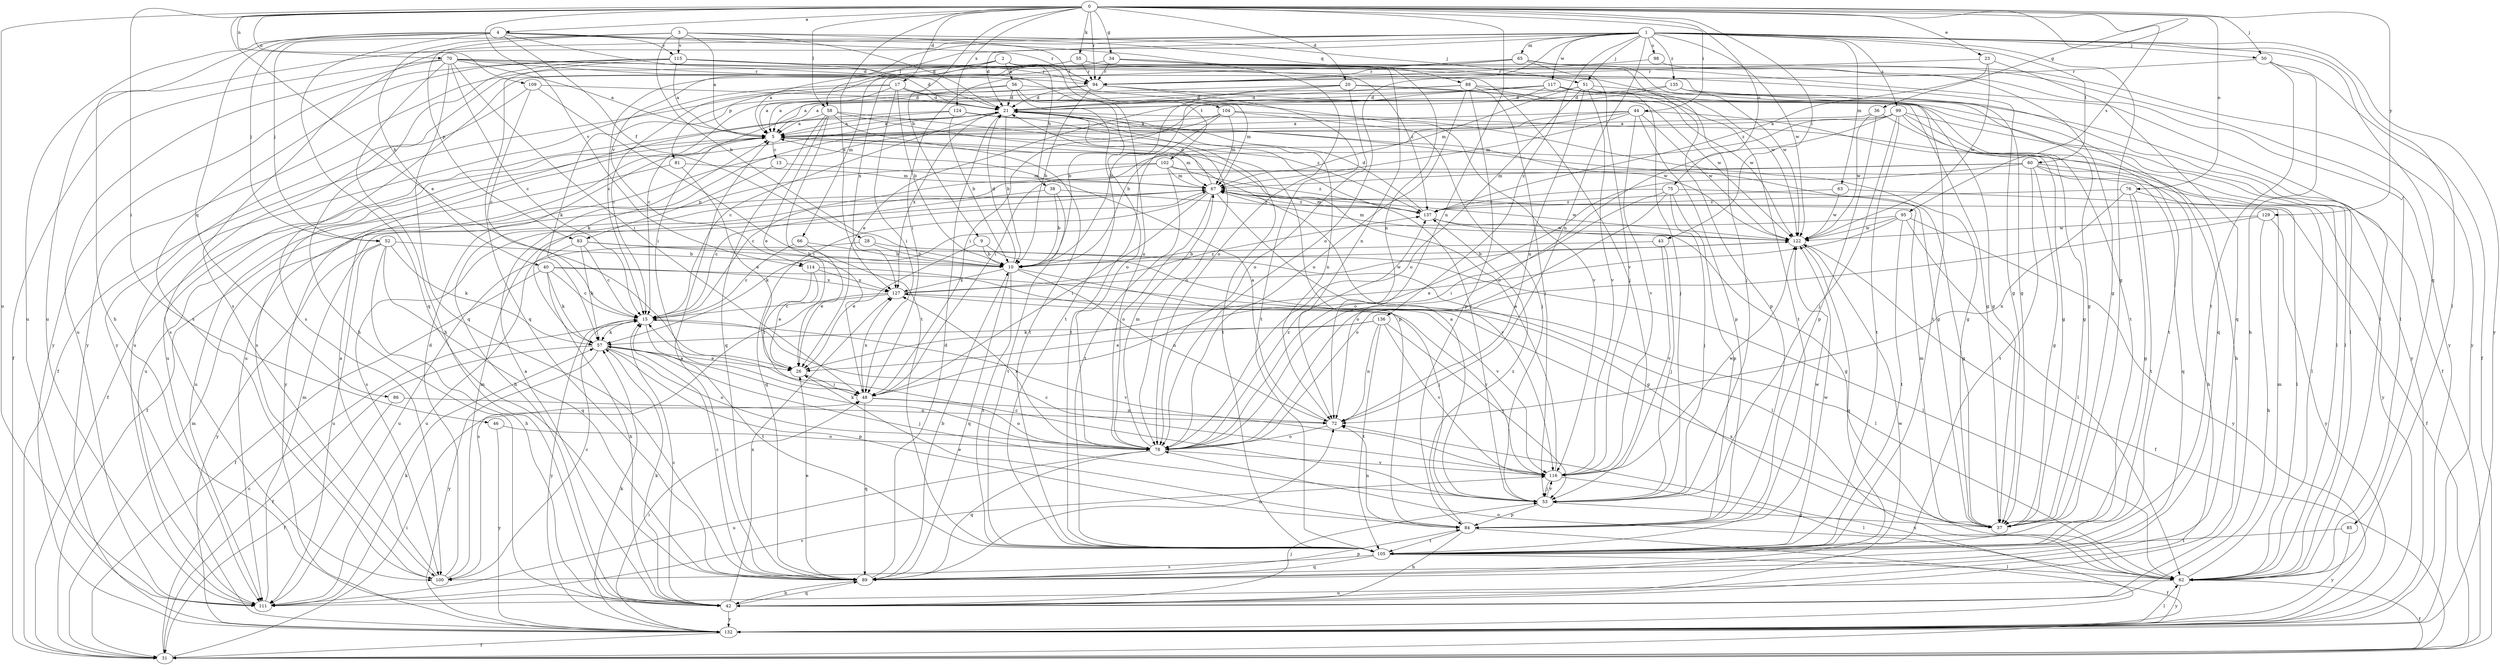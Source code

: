 strict digraph  {
0;
1;
2;
3;
4;
5;
9;
10;
13;
15;
17;
20;
21;
23;
26;
28;
31;
34;
36;
37;
38;
40;
42;
43;
44;
46;
48;
50;
51;
52;
53;
55;
56;
57;
58;
60;
62;
63;
65;
66;
67;
70;
72;
75;
76;
78;
81;
83;
84;
85;
86;
88;
89;
94;
95;
98;
99;
100;
102;
104;
105;
109;
111;
114;
115;
116;
117;
122;
124;
127;
129;
132;
135;
136;
137;
0 -> 4  [label=a];
0 -> 9  [label=b];
0 -> 17  [label=d];
0 -> 20  [label=d];
0 -> 23  [label=e];
0 -> 26  [label=e];
0 -> 34  [label=g];
0 -> 36  [label=g];
0 -> 43  [label=i];
0 -> 44  [label=i];
0 -> 46  [label=i];
0 -> 50  [label=j];
0 -> 55  [label=k];
0 -> 58  [label=l];
0 -> 70  [label=n];
0 -> 72  [label=n];
0 -> 75  [label=o];
0 -> 76  [label=o];
0 -> 94  [label=r];
0 -> 95  [label=s];
0 -> 109  [label=u];
0 -> 111  [label=u];
0 -> 114  [label=v];
0 -> 124  [label=x];
0 -> 127  [label=x];
0 -> 129  [label=y];
1 -> 21  [label=d];
1 -> 37  [label=g];
1 -> 50  [label=j];
1 -> 51  [label=j];
1 -> 58  [label=l];
1 -> 60  [label=l];
1 -> 62  [label=l];
1 -> 63  [label=m];
1 -> 65  [label=m];
1 -> 72  [label=n];
1 -> 78  [label=o];
1 -> 85  [label=q];
1 -> 98  [label=s];
1 -> 99  [label=s];
1 -> 100  [label=s];
1 -> 111  [label=u];
1 -> 114  [label=v];
1 -> 117  [label=w];
1 -> 122  [label=w];
1 -> 132  [label=y];
1 -> 135  [label=z];
1 -> 136  [label=z];
2 -> 38  [label=h];
2 -> 56  [label=k];
2 -> 62  [label=l];
2 -> 66  [label=m];
2 -> 81  [label=p];
2 -> 102  [label=t];
2 -> 132  [label=y];
3 -> 5  [label=a];
3 -> 10  [label=b];
3 -> 21  [label=d];
3 -> 40  [label=h];
3 -> 51  [label=j];
3 -> 52  [label=j];
3 -> 83  [label=p];
3 -> 104  [label=t];
3 -> 115  [label=v];
4 -> 21  [label=d];
4 -> 28  [label=f];
4 -> 42  [label=h];
4 -> 52  [label=j];
4 -> 72  [label=n];
4 -> 86  [label=q];
4 -> 88  [label=q];
4 -> 89  [label=q];
4 -> 94  [label=r];
4 -> 111  [label=u];
4 -> 115  [label=v];
5 -> 13  [label=c];
5 -> 31  [label=f];
5 -> 67  [label=m];
5 -> 111  [label=u];
5 -> 132  [label=y];
9 -> 10  [label=b];
9 -> 26  [label=e];
9 -> 37  [label=g];
10 -> 21  [label=d];
10 -> 72  [label=n];
10 -> 89  [label=q];
10 -> 105  [label=t];
10 -> 116  [label=v];
10 -> 127  [label=x];
13 -> 67  [label=m];
13 -> 83  [label=p];
15 -> 57  [label=k];
15 -> 105  [label=t];
15 -> 116  [label=v];
15 -> 132  [label=y];
17 -> 5  [label=a];
17 -> 10  [label=b];
17 -> 15  [label=c];
17 -> 21  [label=d];
17 -> 37  [label=g];
17 -> 48  [label=i];
17 -> 67  [label=m];
17 -> 111  [label=u];
20 -> 10  [label=b];
20 -> 15  [label=c];
20 -> 21  [label=d];
20 -> 78  [label=o];
20 -> 105  [label=t];
20 -> 122  [label=w];
21 -> 5  [label=a];
21 -> 10  [label=b];
21 -> 15  [label=c];
21 -> 37  [label=g];
21 -> 72  [label=n];
21 -> 78  [label=o];
21 -> 105  [label=t];
21 -> 111  [label=u];
21 -> 122  [label=w];
21 -> 127  [label=x];
23 -> 89  [label=q];
23 -> 94  [label=r];
23 -> 122  [label=w];
23 -> 137  [label=z];
26 -> 48  [label=i];
28 -> 10  [label=b];
28 -> 62  [label=l];
28 -> 111  [label=u];
31 -> 15  [label=c];
31 -> 48  [label=i];
31 -> 67  [label=m];
34 -> 15  [label=c];
34 -> 53  [label=j];
34 -> 78  [label=o];
34 -> 94  [label=r];
34 -> 100  [label=s];
34 -> 132  [label=y];
36 -> 5  [label=a];
36 -> 84  [label=p];
36 -> 105  [label=t];
36 -> 122  [label=w];
37 -> 67  [label=m];
38 -> 10  [label=b];
38 -> 15  [label=c];
38 -> 105  [label=t];
38 -> 137  [label=z];
40 -> 15  [label=c];
40 -> 31  [label=f];
40 -> 42  [label=h];
40 -> 57  [label=k];
40 -> 62  [label=l];
40 -> 127  [label=x];
42 -> 5  [label=a];
42 -> 15  [label=c];
42 -> 53  [label=j];
42 -> 57  [label=k];
42 -> 89  [label=q];
42 -> 122  [label=w];
42 -> 127  [label=x];
42 -> 132  [label=y];
43 -> 10  [label=b];
43 -> 53  [label=j];
43 -> 116  [label=v];
44 -> 5  [label=a];
44 -> 10  [label=b];
44 -> 37  [label=g];
44 -> 67  [label=m];
44 -> 84  [label=p];
44 -> 111  [label=u];
44 -> 116  [label=v];
44 -> 122  [label=w];
46 -> 78  [label=o];
46 -> 132  [label=y];
48 -> 72  [label=n];
48 -> 78  [label=o];
48 -> 89  [label=q];
48 -> 127  [label=x];
50 -> 31  [label=f];
50 -> 42  [label=h];
50 -> 94  [label=r];
50 -> 105  [label=t];
51 -> 21  [label=d];
51 -> 62  [label=l];
51 -> 67  [label=m];
51 -> 72  [label=n];
51 -> 78  [label=o];
51 -> 84  [label=p];
51 -> 116  [label=v];
52 -> 10  [label=b];
52 -> 42  [label=h];
52 -> 57  [label=k];
52 -> 89  [label=q];
52 -> 111  [label=u];
52 -> 132  [label=y];
53 -> 5  [label=a];
53 -> 15  [label=c];
53 -> 37  [label=g];
53 -> 84  [label=p];
53 -> 116  [label=v];
55 -> 5  [label=a];
55 -> 62  [label=l];
55 -> 72  [label=n];
55 -> 94  [label=r];
55 -> 132  [label=y];
56 -> 5  [label=a];
56 -> 21  [label=d];
56 -> 31  [label=f];
56 -> 78  [label=o];
56 -> 105  [label=t];
56 -> 116  [label=v];
57 -> 26  [label=e];
57 -> 31  [label=f];
57 -> 53  [label=j];
57 -> 78  [label=o];
57 -> 84  [label=p];
57 -> 132  [label=y];
58 -> 5  [label=a];
58 -> 26  [label=e];
58 -> 48  [label=i];
58 -> 84  [label=p];
58 -> 89  [label=q];
58 -> 105  [label=t];
58 -> 137  [label=z];
60 -> 15  [label=c];
60 -> 37  [label=g];
60 -> 42  [label=h];
60 -> 67  [label=m];
60 -> 78  [label=o];
60 -> 89  [label=q];
60 -> 105  [label=t];
60 -> 132  [label=y];
62 -> 31  [label=f];
62 -> 67  [label=m];
62 -> 78  [label=o];
62 -> 111  [label=u];
62 -> 127  [label=x];
62 -> 132  [label=y];
63 -> 31  [label=f];
63 -> 122  [label=w];
63 -> 137  [label=z];
65 -> 48  [label=i];
65 -> 94  [label=r];
65 -> 116  [label=v];
65 -> 122  [label=w];
65 -> 127  [label=x];
65 -> 132  [label=y];
66 -> 10  [label=b];
66 -> 15  [label=c];
66 -> 26  [label=e];
67 -> 21  [label=d];
67 -> 48  [label=i];
67 -> 78  [label=o];
67 -> 89  [label=q];
67 -> 100  [label=s];
67 -> 116  [label=v];
67 -> 122  [label=w];
67 -> 137  [label=z];
70 -> 5  [label=a];
70 -> 15  [label=c];
70 -> 21  [label=d];
70 -> 31  [label=f];
70 -> 37  [label=g];
70 -> 42  [label=h];
70 -> 48  [label=i];
70 -> 53  [label=j];
70 -> 89  [label=q];
70 -> 94  [label=r];
70 -> 111  [label=u];
72 -> 5  [label=a];
72 -> 78  [label=o];
75 -> 37  [label=g];
75 -> 48  [label=i];
75 -> 53  [label=j];
75 -> 78  [label=o];
75 -> 84  [label=p];
75 -> 137  [label=z];
76 -> 37  [label=g];
76 -> 62  [label=l];
76 -> 72  [label=n];
76 -> 105  [label=t];
76 -> 137  [label=z];
78 -> 57  [label=k];
78 -> 67  [label=m];
78 -> 89  [label=q];
78 -> 111  [label=u];
78 -> 116  [label=v];
78 -> 127  [label=x];
78 -> 137  [label=z];
81 -> 26  [label=e];
81 -> 67  [label=m];
81 -> 111  [label=u];
83 -> 10  [label=b];
83 -> 15  [label=c];
83 -> 57  [label=k];
83 -> 62  [label=l];
83 -> 111  [label=u];
84 -> 26  [label=e];
84 -> 31  [label=f];
84 -> 42  [label=h];
84 -> 72  [label=n];
84 -> 105  [label=t];
84 -> 122  [label=w];
84 -> 137  [label=z];
85 -> 105  [label=t];
85 -> 132  [label=y];
86 -> 31  [label=f];
86 -> 72  [label=n];
88 -> 21  [label=d];
88 -> 37  [label=g];
88 -> 48  [label=i];
88 -> 53  [label=j];
88 -> 78  [label=o];
88 -> 84  [label=p];
88 -> 122  [label=w];
89 -> 5  [label=a];
89 -> 10  [label=b];
89 -> 15  [label=c];
89 -> 21  [label=d];
89 -> 26  [label=e];
89 -> 42  [label=h];
89 -> 72  [label=n];
89 -> 84  [label=p];
94 -> 5  [label=a];
94 -> 10  [label=b];
94 -> 21  [label=d];
94 -> 57  [label=k];
94 -> 105  [label=t];
94 -> 132  [label=y];
95 -> 26  [label=e];
95 -> 57  [label=k];
95 -> 62  [label=l];
95 -> 105  [label=t];
95 -> 122  [label=w];
95 -> 132  [label=y];
98 -> 37  [label=g];
98 -> 94  [label=r];
99 -> 5  [label=a];
99 -> 37  [label=g];
99 -> 42  [label=h];
99 -> 48  [label=i];
99 -> 53  [label=j];
99 -> 62  [label=l];
99 -> 78  [label=o];
99 -> 105  [label=t];
100 -> 5  [label=a];
100 -> 15  [label=c];
100 -> 21  [label=d];
100 -> 67  [label=m];
102 -> 31  [label=f];
102 -> 42  [label=h];
102 -> 62  [label=l];
102 -> 67  [label=m];
102 -> 105  [label=t];
102 -> 137  [label=z];
104 -> 5  [label=a];
104 -> 53  [label=j];
104 -> 57  [label=k];
104 -> 62  [label=l];
104 -> 67  [label=m];
104 -> 105  [label=t];
105 -> 62  [label=l];
105 -> 89  [label=q];
105 -> 100  [label=s];
105 -> 122  [label=w];
109 -> 15  [label=c];
109 -> 21  [label=d];
109 -> 100  [label=s];
109 -> 105  [label=t];
111 -> 57  [label=k];
111 -> 67  [label=m];
111 -> 116  [label=v];
114 -> 26  [label=e];
114 -> 48  [label=i];
114 -> 53  [label=j];
114 -> 127  [label=x];
115 -> 5  [label=a];
115 -> 37  [label=g];
115 -> 42  [label=h];
115 -> 78  [label=o];
115 -> 89  [label=q];
115 -> 94  [label=r];
115 -> 100  [label=s];
115 -> 122  [label=w];
115 -> 132  [label=y];
115 -> 137  [label=z];
116 -> 5  [label=a];
116 -> 15  [label=c];
116 -> 53  [label=j];
116 -> 62  [label=l];
116 -> 122  [label=w];
117 -> 5  [label=a];
117 -> 10  [label=b];
117 -> 21  [label=d];
117 -> 26  [label=e];
117 -> 31  [label=f];
117 -> 53  [label=j];
117 -> 89  [label=q];
117 -> 105  [label=t];
122 -> 10  [label=b];
122 -> 31  [label=f];
122 -> 67  [label=m];
122 -> 89  [label=q];
124 -> 5  [label=a];
124 -> 10  [label=b];
124 -> 37  [label=g];
124 -> 53  [label=j];
124 -> 100  [label=s];
127 -> 15  [label=c];
127 -> 100  [label=s];
127 -> 116  [label=v];
127 -> 122  [label=w];
127 -> 137  [label=z];
129 -> 42  [label=h];
129 -> 78  [label=o];
129 -> 122  [label=w];
129 -> 132  [label=y];
132 -> 31  [label=f];
132 -> 48  [label=i];
132 -> 57  [label=k];
132 -> 62  [label=l];
132 -> 72  [label=n];
135 -> 21  [label=d];
135 -> 37  [label=g];
135 -> 48  [label=i];
135 -> 105  [label=t];
136 -> 26  [label=e];
136 -> 53  [label=j];
136 -> 57  [label=k];
136 -> 72  [label=n];
136 -> 105  [label=t];
136 -> 116  [label=v];
137 -> 21  [label=d];
137 -> 37  [label=g];
137 -> 67  [label=m];
137 -> 122  [label=w];
}
